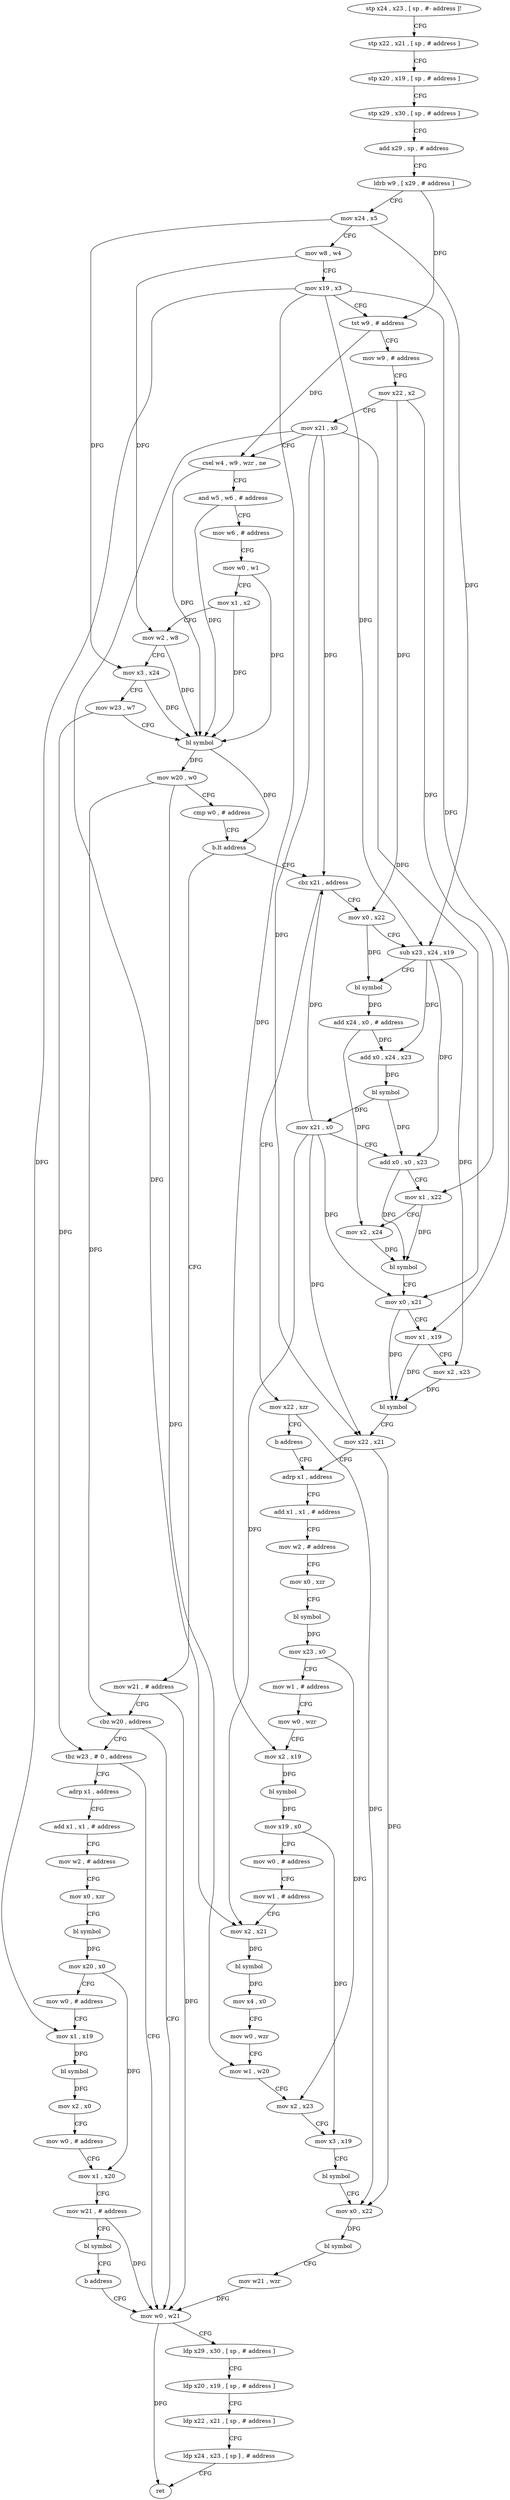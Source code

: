 digraph "func" {
"4225124" [label = "stp x24 , x23 , [ sp , #- address ]!" ]
"4225128" [label = "stp x22 , x21 , [ sp , # address ]" ]
"4225132" [label = "stp x20 , x19 , [ sp , # address ]" ]
"4225136" [label = "stp x29 , x30 , [ sp , # address ]" ]
"4225140" [label = "add x29 , sp , # address" ]
"4225144" [label = "ldrb w9 , [ x29 , # address ]" ]
"4225148" [label = "mov x24 , x5" ]
"4225152" [label = "mov w8 , w4" ]
"4225156" [label = "mov x19 , x3" ]
"4225160" [label = "tst w9 , # address" ]
"4225164" [label = "mov w9 , # address" ]
"4225168" [label = "mov x22 , x2" ]
"4225172" [label = "mov x21 , x0" ]
"4225176" [label = "csel w4 , w9 , wzr , ne" ]
"4225180" [label = "and w5 , w6 , # address" ]
"4225184" [label = "mov w6 , # address" ]
"4225188" [label = "mov w0 , w1" ]
"4225192" [label = "mov x1 , x2" ]
"4225196" [label = "mov w2 , w8" ]
"4225200" [label = "mov x3 , x24" ]
"4225204" [label = "mov w23 , w7" ]
"4225208" [label = "bl symbol" ]
"4225212" [label = "mov w20 , w0" ]
"4225216" [label = "cmp w0 , # address" ]
"4225220" [label = "b.lt address" ]
"4225236" [label = "mov w21 , # address" ]
"4225224" [label = "cbz x21 , address" ]
"4225240" [label = "cbz w20 , address" ]
"4225468" [label = "mov w0 , w21" ]
"4225244" [label = "tbz w23 , # 0 , address" ]
"4225308" [label = "mov x0 , x22" ]
"4225228" [label = "mov x22 , xzr" ]
"4225472" [label = "ldp x29 , x30 , [ sp , # address ]" ]
"4225476" [label = "ldp x20 , x19 , [ sp , # address ]" ]
"4225480" [label = "ldp x22 , x21 , [ sp , # address ]" ]
"4225484" [label = "ldp x24 , x23 , [ sp ] , # address" ]
"4225488" [label = "ret" ]
"4225248" [label = "adrp x1 , address" ]
"4225312" [label = "sub x23 , x24 , x19" ]
"4225316" [label = "bl symbol" ]
"4225320" [label = "add x24 , x0 , # address" ]
"4225324" [label = "add x0 , x24 , x23" ]
"4225328" [label = "bl symbol" ]
"4225332" [label = "mov x21 , x0" ]
"4225336" [label = "add x0 , x0 , x23" ]
"4225340" [label = "mov x1 , x22" ]
"4225344" [label = "mov x2 , x24" ]
"4225348" [label = "bl symbol" ]
"4225352" [label = "mov x0 , x21" ]
"4225356" [label = "mov x1 , x19" ]
"4225360" [label = "mov x2 , x23" ]
"4225364" [label = "bl symbol" ]
"4225368" [label = "mov x22 , x21" ]
"4225372" [label = "adrp x1 , address" ]
"4225232" [label = "b address" ]
"4225252" [label = "add x1 , x1 , # address" ]
"4225256" [label = "mov w2 , # address" ]
"4225260" [label = "mov x0 , xzr" ]
"4225264" [label = "bl symbol" ]
"4225268" [label = "mov x20 , x0" ]
"4225272" [label = "mov w0 , # address" ]
"4225276" [label = "mov x1 , x19" ]
"4225280" [label = "bl symbol" ]
"4225284" [label = "mov x2 , x0" ]
"4225288" [label = "mov w0 , # address" ]
"4225292" [label = "mov x1 , x20" ]
"4225296" [label = "mov w21 , # address" ]
"4225300" [label = "bl symbol" ]
"4225304" [label = "b address" ]
"4225376" [label = "add x1 , x1 , # address" ]
"4225380" [label = "mov w2 , # address" ]
"4225384" [label = "mov x0 , xzr" ]
"4225388" [label = "bl symbol" ]
"4225392" [label = "mov x23 , x0" ]
"4225396" [label = "mov w1 , # address" ]
"4225400" [label = "mov w0 , wzr" ]
"4225404" [label = "mov x2 , x19" ]
"4225408" [label = "bl symbol" ]
"4225412" [label = "mov x19 , x0" ]
"4225416" [label = "mov w0 , # address" ]
"4225420" [label = "mov w1 , # address" ]
"4225424" [label = "mov x2 , x21" ]
"4225428" [label = "bl symbol" ]
"4225432" [label = "mov x4 , x0" ]
"4225436" [label = "mov w0 , wzr" ]
"4225440" [label = "mov w1 , w20" ]
"4225444" [label = "mov x2 , x23" ]
"4225448" [label = "mov x3 , x19" ]
"4225452" [label = "bl symbol" ]
"4225456" [label = "mov x0 , x22" ]
"4225460" [label = "bl symbol" ]
"4225464" [label = "mov w21 , wzr" ]
"4225124" -> "4225128" [ label = "CFG" ]
"4225128" -> "4225132" [ label = "CFG" ]
"4225132" -> "4225136" [ label = "CFG" ]
"4225136" -> "4225140" [ label = "CFG" ]
"4225140" -> "4225144" [ label = "CFG" ]
"4225144" -> "4225148" [ label = "CFG" ]
"4225144" -> "4225160" [ label = "DFG" ]
"4225148" -> "4225152" [ label = "CFG" ]
"4225148" -> "4225200" [ label = "DFG" ]
"4225148" -> "4225312" [ label = "DFG" ]
"4225152" -> "4225156" [ label = "CFG" ]
"4225152" -> "4225196" [ label = "DFG" ]
"4225156" -> "4225160" [ label = "CFG" ]
"4225156" -> "4225312" [ label = "DFG" ]
"4225156" -> "4225356" [ label = "DFG" ]
"4225156" -> "4225276" [ label = "DFG" ]
"4225156" -> "4225404" [ label = "DFG" ]
"4225160" -> "4225164" [ label = "CFG" ]
"4225160" -> "4225176" [ label = "DFG" ]
"4225164" -> "4225168" [ label = "CFG" ]
"4225168" -> "4225172" [ label = "CFG" ]
"4225168" -> "4225308" [ label = "DFG" ]
"4225168" -> "4225340" [ label = "DFG" ]
"4225172" -> "4225176" [ label = "CFG" ]
"4225172" -> "4225224" [ label = "DFG" ]
"4225172" -> "4225352" [ label = "DFG" ]
"4225172" -> "4225368" [ label = "DFG" ]
"4225172" -> "4225424" [ label = "DFG" ]
"4225176" -> "4225180" [ label = "CFG" ]
"4225176" -> "4225208" [ label = "DFG" ]
"4225180" -> "4225184" [ label = "CFG" ]
"4225180" -> "4225208" [ label = "DFG" ]
"4225184" -> "4225188" [ label = "CFG" ]
"4225188" -> "4225192" [ label = "CFG" ]
"4225188" -> "4225208" [ label = "DFG" ]
"4225192" -> "4225196" [ label = "CFG" ]
"4225192" -> "4225208" [ label = "DFG" ]
"4225196" -> "4225200" [ label = "CFG" ]
"4225196" -> "4225208" [ label = "DFG" ]
"4225200" -> "4225204" [ label = "CFG" ]
"4225200" -> "4225208" [ label = "DFG" ]
"4225204" -> "4225208" [ label = "CFG" ]
"4225204" -> "4225244" [ label = "DFG" ]
"4225208" -> "4225212" [ label = "DFG" ]
"4225208" -> "4225220" [ label = "DFG" ]
"4225212" -> "4225216" [ label = "CFG" ]
"4225212" -> "4225240" [ label = "DFG" ]
"4225212" -> "4225440" [ label = "DFG" ]
"4225216" -> "4225220" [ label = "CFG" ]
"4225220" -> "4225236" [ label = "CFG" ]
"4225220" -> "4225224" [ label = "CFG" ]
"4225236" -> "4225240" [ label = "CFG" ]
"4225236" -> "4225468" [ label = "DFG" ]
"4225224" -> "4225308" [ label = "CFG" ]
"4225224" -> "4225228" [ label = "CFG" ]
"4225240" -> "4225468" [ label = "CFG" ]
"4225240" -> "4225244" [ label = "CFG" ]
"4225468" -> "4225472" [ label = "CFG" ]
"4225468" -> "4225488" [ label = "DFG" ]
"4225244" -> "4225468" [ label = "CFG" ]
"4225244" -> "4225248" [ label = "CFG" ]
"4225308" -> "4225312" [ label = "CFG" ]
"4225308" -> "4225316" [ label = "DFG" ]
"4225228" -> "4225232" [ label = "CFG" ]
"4225228" -> "4225456" [ label = "DFG" ]
"4225472" -> "4225476" [ label = "CFG" ]
"4225476" -> "4225480" [ label = "CFG" ]
"4225480" -> "4225484" [ label = "CFG" ]
"4225484" -> "4225488" [ label = "CFG" ]
"4225248" -> "4225252" [ label = "CFG" ]
"4225312" -> "4225316" [ label = "CFG" ]
"4225312" -> "4225324" [ label = "DFG" ]
"4225312" -> "4225336" [ label = "DFG" ]
"4225312" -> "4225360" [ label = "DFG" ]
"4225316" -> "4225320" [ label = "DFG" ]
"4225320" -> "4225324" [ label = "DFG" ]
"4225320" -> "4225344" [ label = "DFG" ]
"4225324" -> "4225328" [ label = "DFG" ]
"4225328" -> "4225332" [ label = "DFG" ]
"4225328" -> "4225336" [ label = "DFG" ]
"4225332" -> "4225336" [ label = "CFG" ]
"4225332" -> "4225224" [ label = "DFG" ]
"4225332" -> "4225352" [ label = "DFG" ]
"4225332" -> "4225368" [ label = "DFG" ]
"4225332" -> "4225424" [ label = "DFG" ]
"4225336" -> "4225340" [ label = "CFG" ]
"4225336" -> "4225348" [ label = "DFG" ]
"4225340" -> "4225344" [ label = "CFG" ]
"4225340" -> "4225348" [ label = "DFG" ]
"4225344" -> "4225348" [ label = "DFG" ]
"4225348" -> "4225352" [ label = "CFG" ]
"4225352" -> "4225356" [ label = "CFG" ]
"4225352" -> "4225364" [ label = "DFG" ]
"4225356" -> "4225360" [ label = "CFG" ]
"4225356" -> "4225364" [ label = "DFG" ]
"4225360" -> "4225364" [ label = "DFG" ]
"4225364" -> "4225368" [ label = "CFG" ]
"4225368" -> "4225372" [ label = "CFG" ]
"4225368" -> "4225456" [ label = "DFG" ]
"4225372" -> "4225376" [ label = "CFG" ]
"4225232" -> "4225372" [ label = "CFG" ]
"4225252" -> "4225256" [ label = "CFG" ]
"4225256" -> "4225260" [ label = "CFG" ]
"4225260" -> "4225264" [ label = "CFG" ]
"4225264" -> "4225268" [ label = "DFG" ]
"4225268" -> "4225272" [ label = "CFG" ]
"4225268" -> "4225292" [ label = "DFG" ]
"4225272" -> "4225276" [ label = "CFG" ]
"4225276" -> "4225280" [ label = "DFG" ]
"4225280" -> "4225284" [ label = "DFG" ]
"4225284" -> "4225288" [ label = "CFG" ]
"4225288" -> "4225292" [ label = "CFG" ]
"4225292" -> "4225296" [ label = "CFG" ]
"4225296" -> "4225300" [ label = "CFG" ]
"4225296" -> "4225468" [ label = "DFG" ]
"4225300" -> "4225304" [ label = "CFG" ]
"4225304" -> "4225468" [ label = "CFG" ]
"4225376" -> "4225380" [ label = "CFG" ]
"4225380" -> "4225384" [ label = "CFG" ]
"4225384" -> "4225388" [ label = "CFG" ]
"4225388" -> "4225392" [ label = "DFG" ]
"4225392" -> "4225396" [ label = "CFG" ]
"4225392" -> "4225444" [ label = "DFG" ]
"4225396" -> "4225400" [ label = "CFG" ]
"4225400" -> "4225404" [ label = "CFG" ]
"4225404" -> "4225408" [ label = "DFG" ]
"4225408" -> "4225412" [ label = "DFG" ]
"4225412" -> "4225416" [ label = "CFG" ]
"4225412" -> "4225448" [ label = "DFG" ]
"4225416" -> "4225420" [ label = "CFG" ]
"4225420" -> "4225424" [ label = "CFG" ]
"4225424" -> "4225428" [ label = "DFG" ]
"4225428" -> "4225432" [ label = "DFG" ]
"4225432" -> "4225436" [ label = "CFG" ]
"4225436" -> "4225440" [ label = "CFG" ]
"4225440" -> "4225444" [ label = "CFG" ]
"4225444" -> "4225448" [ label = "CFG" ]
"4225448" -> "4225452" [ label = "CFG" ]
"4225452" -> "4225456" [ label = "CFG" ]
"4225456" -> "4225460" [ label = "DFG" ]
"4225460" -> "4225464" [ label = "CFG" ]
"4225464" -> "4225468" [ label = "DFG" ]
}
